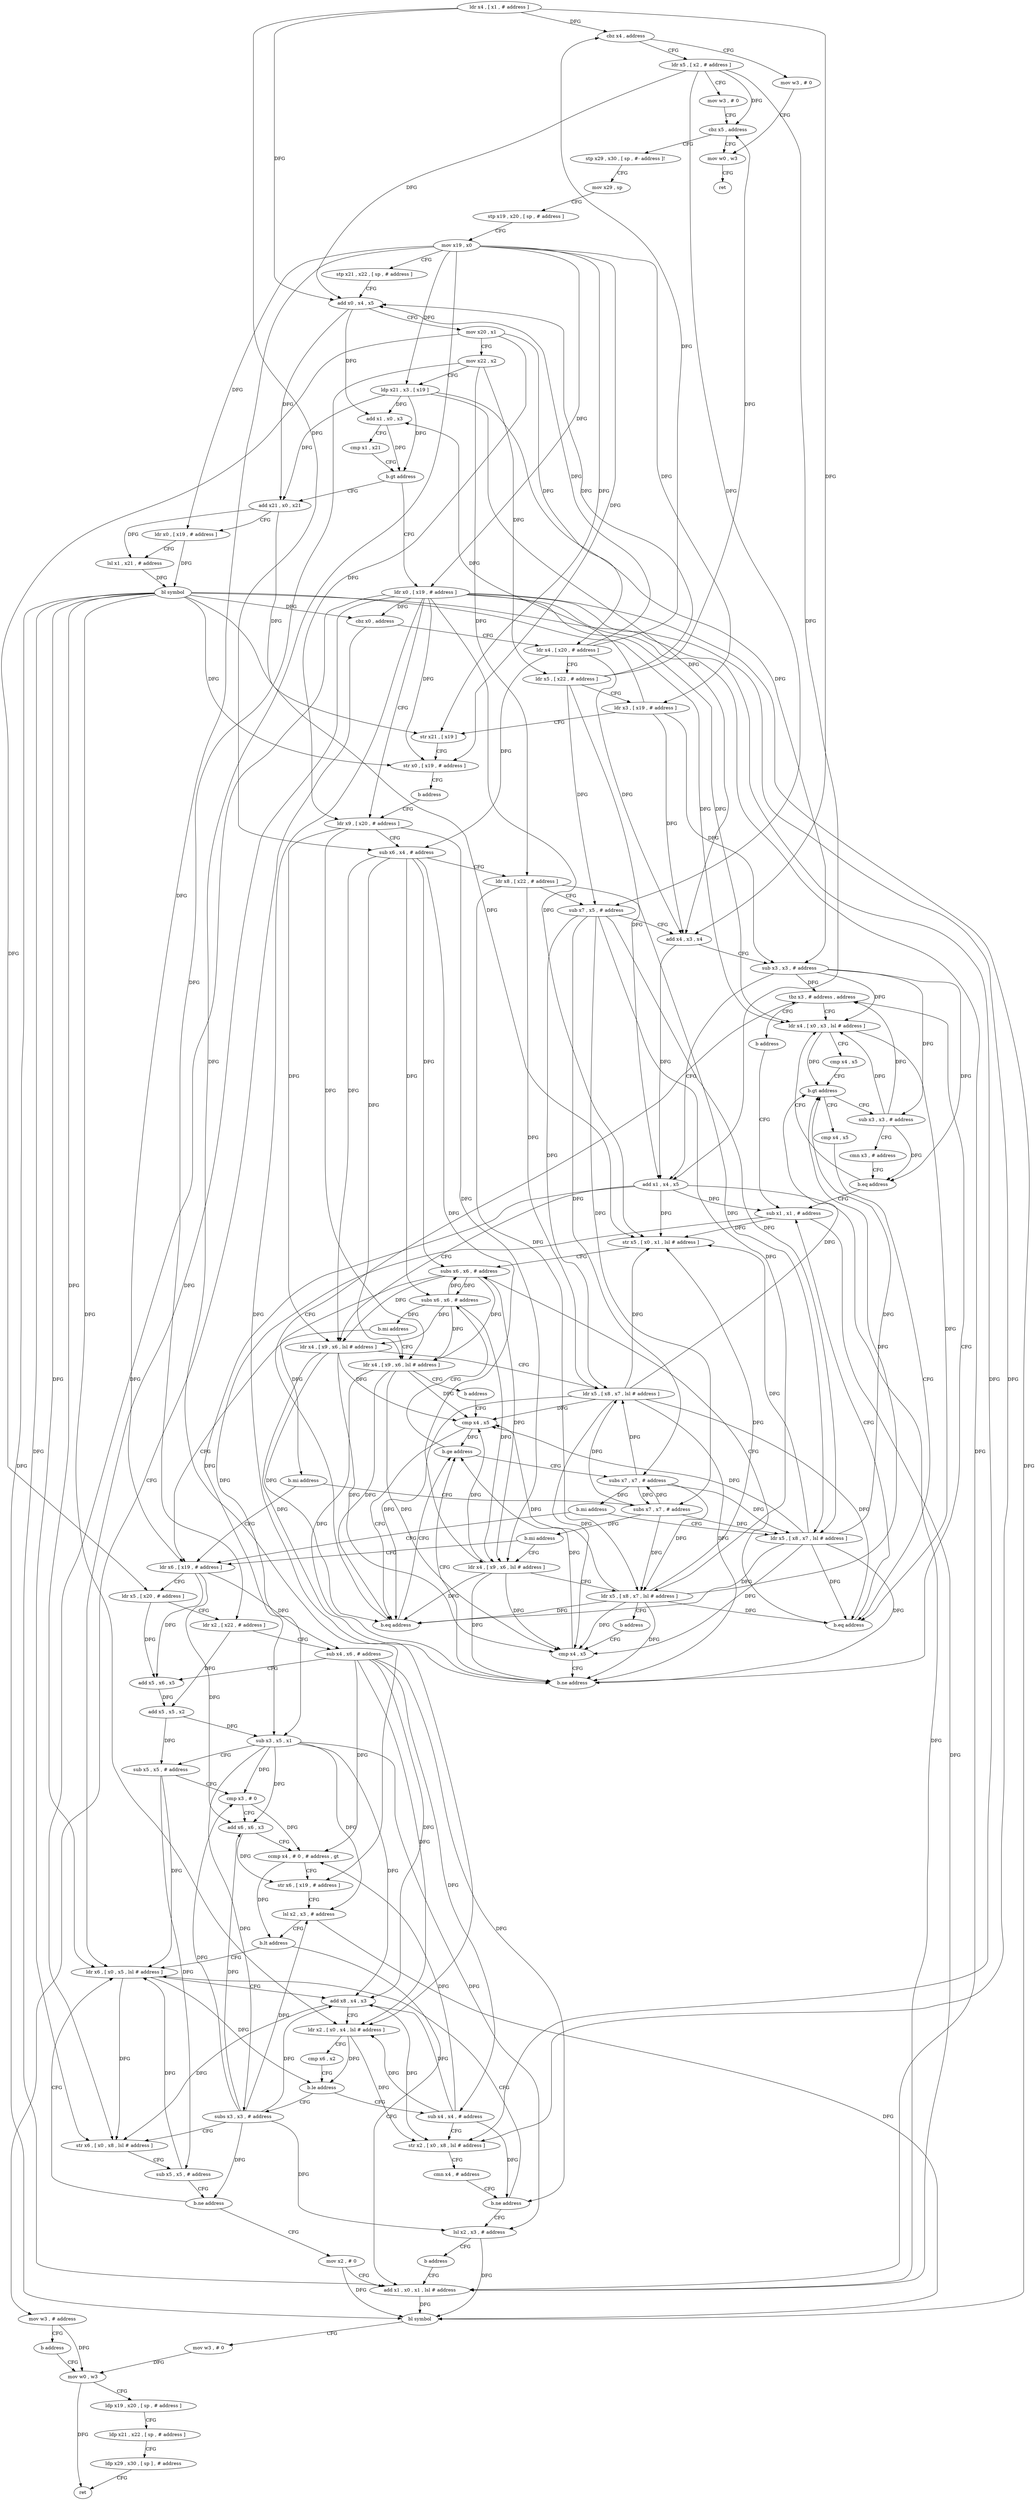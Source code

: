 digraph "func" {
"4330288" [label = "ldr x4 , [ x1 , # address ]" ]
"4330292" [label = "cbz x4 , address" ]
"4330512" [label = "mov w3 , # 0" ]
"4330296" [label = "ldr x5 , [ x2 , # address ]" ]
"4330516" [label = "mov w0 , w3" ]
"4330300" [label = "mov w3 , # 0" ]
"4330304" [label = "cbz x5 , address" ]
"4330308" [label = "stp x29 , x30 , [ sp , #- address ]!" ]
"4330520" [label = "ret" ]
"4330312" [label = "mov x29 , sp" ]
"4330316" [label = "stp x19 , x20 , [ sp , # address ]" ]
"4330320" [label = "mov x19 , x0" ]
"4330324" [label = "stp x21 , x22 , [ sp , # address ]" ]
"4330328" [label = "add x0 , x4 , x5" ]
"4330332" [label = "mov x20 , x1" ]
"4330336" [label = "mov x22 , x2" ]
"4330340" [label = "ldp x21 , x3 , [ x19 ]" ]
"4330344" [label = "add x1 , x0 , x3" ]
"4330348" [label = "cmp x1 , x21" ]
"4330352" [label = "b.gt address" ]
"4330696" [label = "add x21 , x0 , x21" ]
"4330356" [label = "ldr x0 , [ x19 , # address ]" ]
"4330700" [label = "ldr x0 , [ x19 , # address ]" ]
"4330704" [label = "lsl x1 , x21 , # address" ]
"4330708" [label = "bl symbol" ]
"4330712" [label = "cbz x0 , address" ]
"4330740" [label = "mov w3 , # address" ]
"4330716" [label = "ldr x4 , [ x20 , # address ]" ]
"4330360" [label = "ldr x9 , [ x20 , # address ]" ]
"4330744" [label = "b address" ]
"4330632" [label = "mov w0 , w3" ]
"4330720" [label = "ldr x5 , [ x22 , # address ]" ]
"4330724" [label = "ldr x3 , [ x19 , # address ]" ]
"4330728" [label = "str x21 , [ x19 ]" ]
"4330732" [label = "str x0 , [ x19 , # address ]" ]
"4330736" [label = "b address" ]
"4330428" [label = "tbz x3 , # address , address" ]
"4330452" [label = "ldr x4 , [ x0 , x3 , lsl # address ]" ]
"4330432" [label = "b address" ]
"4330404" [label = "b.ge address" ]
"4330656" [label = "subs x6 , x6 , # address" ]
"4330408" [label = "subs x7 , x7 , # address" ]
"4330636" [label = "ldp x19 , x20 , [ sp , # address ]" ]
"4330640" [label = "ldp x21 , x22 , [ sp , # address ]" ]
"4330644" [label = "ldp x29 , x30 , [ sp ] , # address" ]
"4330648" [label = "ret" ]
"4330364" [label = "sub x6 , x4 , # address" ]
"4330368" [label = "ldr x8 , [ x22 , # address ]" ]
"4330372" [label = "sub x7 , x5 , # address" ]
"4330376" [label = "add x4 , x3 , x4" ]
"4330380" [label = "sub x3 , x3 , # address" ]
"4330384" [label = "add x1 , x4 , x5" ]
"4330388" [label = "ldr x4 , [ x9 , x6 , lsl # address ]" ]
"4330392" [label = "ldr x5 , [ x8 , x7 , lsl # address ]" ]
"4330396" [label = "cmp x4 , x5" ]
"4330456" [label = "cmp x4 , x5" ]
"4330460" [label = "b.gt address" ]
"4330440" [label = "sub x3 , x3 , # address" ]
"4330464" [label = "cmp x4 , x5" ]
"4330472" [label = "sub x1 , x1 , # address" ]
"4330660" [label = "b.mi address" ]
"4330524" [label = "ldr x6 , [ x19 , # address ]" ]
"4330664" [label = "ldr x4 , [ x9 , x6 , lsl # address ]" ]
"4330412" [label = "b.mi address" ]
"4330416" [label = "ldr x5 , [ x8 , x7 , lsl # address ]" ]
"4330444" [label = "cmn x3 , # address" ]
"4330448" [label = "b.eq address" ]
"4330468" [label = "b.eq address" ]
"4330480" [label = "subs x6 , x6 , # address" ]
"4330476" [label = "str x5 , [ x0 , x1 , lsl # address ]" ]
"4330528" [label = "ldr x5 , [ x20 , # address ]" ]
"4330532" [label = "ldr x2 , [ x22 , # address ]" ]
"4330536" [label = "sub x4 , x6 , # address" ]
"4330540" [label = "add x5 , x6 , x5" ]
"4330544" [label = "add x5 , x5 , x2" ]
"4330548" [label = "sub x3 , x5 , x1" ]
"4330552" [label = "sub x5 , x5 , # address" ]
"4330556" [label = "cmp x3 , # 0" ]
"4330560" [label = "add x6 , x6 , x3" ]
"4330564" [label = "ccmp x4 , # 0 , # address , gt" ]
"4330568" [label = "str x6 , [ x19 , # address ]" ]
"4330572" [label = "lsl x2 , x3 , # address" ]
"4330576" [label = "b.lt address" ]
"4330620" [label = "add x1 , x0 , x1 , lsl # address" ]
"4330580" [label = "ldr x6 , [ x0 , x5 , lsl # address ]" ]
"4330668" [label = "b address" ]
"4330420" [label = "cmp x4 , x5" ]
"4330484" [label = "b.mi address" ]
"4330488" [label = "subs x7 , x7 , # address" ]
"4330492" [label = "b.mi address" ]
"4330496" [label = "ldr x4 , [ x9 , x6 , lsl # address ]" ]
"4330624" [label = "bl symbol" ]
"4330628" [label = "mov w3 , # 0" ]
"4330584" [label = "add x8 , x4 , x3" ]
"4330588" [label = "ldr x2 , [ x0 , x4 , lsl # address ]" ]
"4330592" [label = "cmp x6 , x2" ]
"4330596" [label = "b.le address" ]
"4330672" [label = "sub x4 , x4 , # address" ]
"4330600" [label = "subs x3 , x3 , # address" ]
"4330400" [label = "b.eq address" ]
"4330500" [label = "ldr x5 , [ x8 , x7 , lsl # address ]" ]
"4330504" [label = "b address" ]
"4330676" [label = "str x2 , [ x0 , x8 , lsl # address ]" ]
"4330680" [label = "cmn x4 , # address" ]
"4330684" [label = "b.ne address" ]
"4330688" [label = "lsl x2 , x3 , # address" ]
"4330604" [label = "str x6 , [ x0 , x8 , lsl # address ]" ]
"4330608" [label = "sub x5 , x5 , # address" ]
"4330612" [label = "b.ne address" ]
"4330616" [label = "mov x2 , # 0" ]
"4330424" [label = "b.ne address" ]
"4330692" [label = "b address" ]
"4330288" -> "4330292" [ label = "DFG" ]
"4330288" -> "4330328" [ label = "DFG" ]
"4330288" -> "4330364" [ label = "DFG" ]
"4330288" -> "4330376" [ label = "DFG" ]
"4330292" -> "4330512" [ label = "CFG" ]
"4330292" -> "4330296" [ label = "CFG" ]
"4330512" -> "4330516" [ label = "CFG" ]
"4330296" -> "4330300" [ label = "CFG" ]
"4330296" -> "4330304" [ label = "DFG" ]
"4330296" -> "4330328" [ label = "DFG" ]
"4330296" -> "4330372" [ label = "DFG" ]
"4330296" -> "4330384" [ label = "DFG" ]
"4330516" -> "4330520" [ label = "CFG" ]
"4330300" -> "4330304" [ label = "CFG" ]
"4330304" -> "4330516" [ label = "CFG" ]
"4330304" -> "4330308" [ label = "CFG" ]
"4330308" -> "4330312" [ label = "CFG" ]
"4330312" -> "4330316" [ label = "CFG" ]
"4330316" -> "4330320" [ label = "CFG" ]
"4330320" -> "4330324" [ label = "CFG" ]
"4330320" -> "4330340" [ label = "DFG" ]
"4330320" -> "4330700" [ label = "DFG" ]
"4330320" -> "4330356" [ label = "DFG" ]
"4330320" -> "4330724" [ label = "DFG" ]
"4330320" -> "4330728" [ label = "DFG" ]
"4330320" -> "4330732" [ label = "DFG" ]
"4330320" -> "4330524" [ label = "DFG" ]
"4330320" -> "4330568" [ label = "DFG" ]
"4330324" -> "4330328" [ label = "CFG" ]
"4330328" -> "4330332" [ label = "CFG" ]
"4330328" -> "4330344" [ label = "DFG" ]
"4330328" -> "4330696" [ label = "DFG" ]
"4330332" -> "4330336" [ label = "CFG" ]
"4330332" -> "4330716" [ label = "DFG" ]
"4330332" -> "4330360" [ label = "DFG" ]
"4330332" -> "4330528" [ label = "DFG" ]
"4330336" -> "4330340" [ label = "CFG" ]
"4330336" -> "4330720" [ label = "DFG" ]
"4330336" -> "4330368" [ label = "DFG" ]
"4330336" -> "4330532" [ label = "DFG" ]
"4330340" -> "4330344" [ label = "DFG" ]
"4330340" -> "4330352" [ label = "DFG" ]
"4330340" -> "4330696" [ label = "DFG" ]
"4330340" -> "4330376" [ label = "DFG" ]
"4330340" -> "4330380" [ label = "DFG" ]
"4330344" -> "4330348" [ label = "CFG" ]
"4330344" -> "4330352" [ label = "DFG" ]
"4330348" -> "4330352" [ label = "CFG" ]
"4330352" -> "4330696" [ label = "CFG" ]
"4330352" -> "4330356" [ label = "CFG" ]
"4330696" -> "4330700" [ label = "CFG" ]
"4330696" -> "4330704" [ label = "DFG" ]
"4330696" -> "4330728" [ label = "DFG" ]
"4330356" -> "4330360" [ label = "CFG" ]
"4330356" -> "4330712" [ label = "DFG" ]
"4330356" -> "4330732" [ label = "DFG" ]
"4330356" -> "4330452" [ label = "DFG" ]
"4330356" -> "4330476" [ label = "DFG" ]
"4330356" -> "4330620" [ label = "DFG" ]
"4330356" -> "4330624" [ label = "DFG" ]
"4330356" -> "4330580" [ label = "DFG" ]
"4330356" -> "4330588" [ label = "DFG" ]
"4330356" -> "4330676" [ label = "DFG" ]
"4330356" -> "4330604" [ label = "DFG" ]
"4330700" -> "4330704" [ label = "CFG" ]
"4330700" -> "4330708" [ label = "DFG" ]
"4330704" -> "4330708" [ label = "DFG" ]
"4330708" -> "4330712" [ label = "DFG" ]
"4330708" -> "4330732" [ label = "DFG" ]
"4330708" -> "4330452" [ label = "DFG" ]
"4330708" -> "4330476" [ label = "DFG" ]
"4330708" -> "4330620" [ label = "DFG" ]
"4330708" -> "4330624" [ label = "DFG" ]
"4330708" -> "4330580" [ label = "DFG" ]
"4330708" -> "4330588" [ label = "DFG" ]
"4330708" -> "4330676" [ label = "DFG" ]
"4330708" -> "4330604" [ label = "DFG" ]
"4330712" -> "4330740" [ label = "CFG" ]
"4330712" -> "4330716" [ label = "CFG" ]
"4330740" -> "4330744" [ label = "CFG" ]
"4330740" -> "4330632" [ label = "DFG" ]
"4330716" -> "4330720" [ label = "CFG" ]
"4330716" -> "4330292" [ label = "DFG" ]
"4330716" -> "4330328" [ label = "DFG" ]
"4330716" -> "4330364" [ label = "DFG" ]
"4330716" -> "4330376" [ label = "DFG" ]
"4330360" -> "4330364" [ label = "CFG" ]
"4330360" -> "4330388" [ label = "DFG" ]
"4330360" -> "4330664" [ label = "DFG" ]
"4330360" -> "4330496" [ label = "DFG" ]
"4330744" -> "4330632" [ label = "CFG" ]
"4330632" -> "4330636" [ label = "CFG" ]
"4330632" -> "4330648" [ label = "DFG" ]
"4330720" -> "4330724" [ label = "CFG" ]
"4330720" -> "4330304" [ label = "DFG" ]
"4330720" -> "4330328" [ label = "DFG" ]
"4330720" -> "4330372" [ label = "DFG" ]
"4330720" -> "4330384" [ label = "DFG" ]
"4330724" -> "4330728" [ label = "CFG" ]
"4330724" -> "4330344" [ label = "DFG" ]
"4330724" -> "4330376" [ label = "DFG" ]
"4330724" -> "4330380" [ label = "DFG" ]
"4330728" -> "4330732" [ label = "CFG" ]
"4330732" -> "4330736" [ label = "CFG" ]
"4330736" -> "4330360" [ label = "CFG" ]
"4330428" -> "4330452" [ label = "CFG" ]
"4330428" -> "4330432" [ label = "CFG" ]
"4330452" -> "4330456" [ label = "CFG" ]
"4330452" -> "4330460" [ label = "DFG" ]
"4330452" -> "4330468" [ label = "DFG" ]
"4330432" -> "4330472" [ label = "CFG" ]
"4330404" -> "4330656" [ label = "CFG" ]
"4330404" -> "4330408" [ label = "CFG" ]
"4330656" -> "4330660" [ label = "DFG" ]
"4330656" -> "4330388" [ label = "DFG" ]
"4330656" -> "4330664" [ label = "DFG" ]
"4330656" -> "4330480" [ label = "DFG" ]
"4330656" -> "4330496" [ label = "DFG" ]
"4330408" -> "4330412" [ label = "DFG" ]
"4330408" -> "4330392" [ label = "DFG" ]
"4330408" -> "4330416" [ label = "DFG" ]
"4330408" -> "4330488" [ label = "DFG" ]
"4330408" -> "4330500" [ label = "DFG" ]
"4330636" -> "4330640" [ label = "CFG" ]
"4330640" -> "4330644" [ label = "CFG" ]
"4330644" -> "4330648" [ label = "CFG" ]
"4330364" -> "4330368" [ label = "CFG" ]
"4330364" -> "4330388" [ label = "DFG" ]
"4330364" -> "4330656" [ label = "DFG" ]
"4330364" -> "4330664" [ label = "DFG" ]
"4330364" -> "4330480" [ label = "DFG" ]
"4330364" -> "4330496" [ label = "DFG" ]
"4330368" -> "4330372" [ label = "CFG" ]
"4330368" -> "4330392" [ label = "DFG" ]
"4330368" -> "4330416" [ label = "DFG" ]
"4330368" -> "4330500" [ label = "DFG" ]
"4330372" -> "4330376" [ label = "CFG" ]
"4330372" -> "4330392" [ label = "DFG" ]
"4330372" -> "4330408" [ label = "DFG" ]
"4330372" -> "4330416" [ label = "DFG" ]
"4330372" -> "4330488" [ label = "DFG" ]
"4330372" -> "4330500" [ label = "DFG" ]
"4330376" -> "4330380" [ label = "CFG" ]
"4330376" -> "4330384" [ label = "DFG" ]
"4330380" -> "4330384" [ label = "CFG" ]
"4330380" -> "4330428" [ label = "DFG" ]
"4330380" -> "4330452" [ label = "DFG" ]
"4330380" -> "4330440" [ label = "DFG" ]
"4330380" -> "4330448" [ label = "DFG" ]
"4330384" -> "4330388" [ label = "CFG" ]
"4330384" -> "4330472" [ label = "DFG" ]
"4330384" -> "4330476" [ label = "DFG" ]
"4330384" -> "4330548" [ label = "DFG" ]
"4330384" -> "4330620" [ label = "DFG" ]
"4330388" -> "4330392" [ label = "CFG" ]
"4330388" -> "4330396" [ label = "DFG" ]
"4330388" -> "4330400" [ label = "DFG" ]
"4330388" -> "4330420" [ label = "DFG" ]
"4330388" -> "4330424" [ label = "DFG" ]
"4330392" -> "4330396" [ label = "DFG" ]
"4330392" -> "4330400" [ label = "DFG" ]
"4330392" -> "4330460" [ label = "DFG" ]
"4330392" -> "4330468" [ label = "DFG" ]
"4330392" -> "4330476" [ label = "DFG" ]
"4330392" -> "4330420" [ label = "DFG" ]
"4330392" -> "4330424" [ label = "DFG" ]
"4330396" -> "4330400" [ label = "CFG" ]
"4330396" -> "4330404" [ label = "DFG" ]
"4330456" -> "4330460" [ label = "CFG" ]
"4330460" -> "4330440" [ label = "CFG" ]
"4330460" -> "4330464" [ label = "CFG" ]
"4330440" -> "4330444" [ label = "CFG" ]
"4330440" -> "4330428" [ label = "DFG" ]
"4330440" -> "4330452" [ label = "DFG" ]
"4330440" -> "4330448" [ label = "DFG" ]
"4330464" -> "4330468" [ label = "CFG" ]
"4330472" -> "4330476" [ label = "DFG" ]
"4330472" -> "4330548" [ label = "DFG" ]
"4330472" -> "4330620" [ label = "DFG" ]
"4330660" -> "4330524" [ label = "CFG" ]
"4330660" -> "4330664" [ label = "CFG" ]
"4330524" -> "4330528" [ label = "CFG" ]
"4330524" -> "4330536" [ label = "DFG" ]
"4330524" -> "4330540" [ label = "DFG" ]
"4330524" -> "4330560" [ label = "DFG" ]
"4330664" -> "4330668" [ label = "CFG" ]
"4330664" -> "4330396" [ label = "DFG" ]
"4330664" -> "4330400" [ label = "DFG" ]
"4330664" -> "4330420" [ label = "DFG" ]
"4330664" -> "4330424" [ label = "DFG" ]
"4330412" -> "4330524" [ label = "CFG" ]
"4330412" -> "4330416" [ label = "CFG" ]
"4330416" -> "4330420" [ label = "DFG" ]
"4330416" -> "4330396" [ label = "DFG" ]
"4330416" -> "4330400" [ label = "DFG" ]
"4330416" -> "4330460" [ label = "DFG" ]
"4330416" -> "4330468" [ label = "DFG" ]
"4330416" -> "4330476" [ label = "DFG" ]
"4330416" -> "4330424" [ label = "DFG" ]
"4330444" -> "4330448" [ label = "CFG" ]
"4330448" -> "4330472" [ label = "CFG" ]
"4330448" -> "4330452" [ label = "CFG" ]
"4330468" -> "4330480" [ label = "CFG" ]
"4330468" -> "4330472" [ label = "CFG" ]
"4330480" -> "4330484" [ label = "DFG" ]
"4330480" -> "4330388" [ label = "DFG" ]
"4330480" -> "4330656" [ label = "DFG" ]
"4330480" -> "4330664" [ label = "DFG" ]
"4330480" -> "4330496" [ label = "DFG" ]
"4330476" -> "4330480" [ label = "CFG" ]
"4330528" -> "4330532" [ label = "CFG" ]
"4330528" -> "4330540" [ label = "DFG" ]
"4330532" -> "4330536" [ label = "CFG" ]
"4330532" -> "4330544" [ label = "DFG" ]
"4330536" -> "4330540" [ label = "CFG" ]
"4330536" -> "4330564" [ label = "DFG" ]
"4330536" -> "4330584" [ label = "DFG" ]
"4330536" -> "4330588" [ label = "DFG" ]
"4330536" -> "4330672" [ label = "DFG" ]
"4330536" -> "4330684" [ label = "DFG" ]
"4330540" -> "4330544" [ label = "DFG" ]
"4330544" -> "4330548" [ label = "DFG" ]
"4330544" -> "4330552" [ label = "DFG" ]
"4330548" -> "4330552" [ label = "CFG" ]
"4330548" -> "4330556" [ label = "DFG" ]
"4330548" -> "4330560" [ label = "DFG" ]
"4330548" -> "4330572" [ label = "DFG" ]
"4330548" -> "4330584" [ label = "DFG" ]
"4330548" -> "4330600" [ label = "DFG" ]
"4330548" -> "4330688" [ label = "DFG" ]
"4330552" -> "4330556" [ label = "CFG" ]
"4330552" -> "4330580" [ label = "DFG" ]
"4330552" -> "4330608" [ label = "DFG" ]
"4330556" -> "4330560" [ label = "CFG" ]
"4330556" -> "4330564" [ label = "DFG" ]
"4330560" -> "4330564" [ label = "CFG" ]
"4330560" -> "4330568" [ label = "DFG" ]
"4330564" -> "4330568" [ label = "CFG" ]
"4330564" -> "4330576" [ label = "DFG" ]
"4330568" -> "4330572" [ label = "CFG" ]
"4330572" -> "4330576" [ label = "CFG" ]
"4330572" -> "4330624" [ label = "DFG" ]
"4330576" -> "4330620" [ label = "CFG" ]
"4330576" -> "4330580" [ label = "CFG" ]
"4330620" -> "4330624" [ label = "DFG" ]
"4330580" -> "4330584" [ label = "CFG" ]
"4330580" -> "4330596" [ label = "DFG" ]
"4330580" -> "4330604" [ label = "DFG" ]
"4330668" -> "4330396" [ label = "CFG" ]
"4330420" -> "4330424" [ label = "CFG" ]
"4330420" -> "4330404" [ label = "DFG" ]
"4330484" -> "4330524" [ label = "CFG" ]
"4330484" -> "4330488" [ label = "CFG" ]
"4330488" -> "4330492" [ label = "DFG" ]
"4330488" -> "4330392" [ label = "DFG" ]
"4330488" -> "4330408" [ label = "DFG" ]
"4330488" -> "4330416" [ label = "DFG" ]
"4330488" -> "4330500" [ label = "DFG" ]
"4330492" -> "4330524" [ label = "CFG" ]
"4330492" -> "4330496" [ label = "CFG" ]
"4330496" -> "4330500" [ label = "CFG" ]
"4330496" -> "4330396" [ label = "DFG" ]
"4330496" -> "4330400" [ label = "DFG" ]
"4330496" -> "4330420" [ label = "DFG" ]
"4330496" -> "4330424" [ label = "DFG" ]
"4330624" -> "4330628" [ label = "CFG" ]
"4330628" -> "4330632" [ label = "DFG" ]
"4330584" -> "4330588" [ label = "CFG" ]
"4330584" -> "4330676" [ label = "DFG" ]
"4330584" -> "4330604" [ label = "DFG" ]
"4330588" -> "4330592" [ label = "CFG" ]
"4330588" -> "4330596" [ label = "DFG" ]
"4330588" -> "4330676" [ label = "DFG" ]
"4330592" -> "4330596" [ label = "CFG" ]
"4330596" -> "4330672" [ label = "CFG" ]
"4330596" -> "4330600" [ label = "CFG" ]
"4330672" -> "4330676" [ label = "CFG" ]
"4330672" -> "4330564" [ label = "DFG" ]
"4330672" -> "4330588" [ label = "DFG" ]
"4330672" -> "4330584" [ label = "DFG" ]
"4330672" -> "4330684" [ label = "DFG" ]
"4330600" -> "4330604" [ label = "CFG" ]
"4330600" -> "4330556" [ label = "DFG" ]
"4330600" -> "4330560" [ label = "DFG" ]
"4330600" -> "4330572" [ label = "DFG" ]
"4330600" -> "4330584" [ label = "DFG" ]
"4330600" -> "4330688" [ label = "DFG" ]
"4330600" -> "4330612" [ label = "DFG" ]
"4330400" -> "4330428" [ label = "CFG" ]
"4330400" -> "4330404" [ label = "CFG" ]
"4330500" -> "4330504" [ label = "CFG" ]
"4330500" -> "4330396" [ label = "DFG" ]
"4330500" -> "4330400" [ label = "DFG" ]
"4330500" -> "4330460" [ label = "DFG" ]
"4330500" -> "4330468" [ label = "DFG" ]
"4330500" -> "4330476" [ label = "DFG" ]
"4330500" -> "4330420" [ label = "DFG" ]
"4330500" -> "4330424" [ label = "DFG" ]
"4330504" -> "4330420" [ label = "CFG" ]
"4330676" -> "4330680" [ label = "CFG" ]
"4330680" -> "4330684" [ label = "CFG" ]
"4330684" -> "4330580" [ label = "CFG" ]
"4330684" -> "4330688" [ label = "CFG" ]
"4330688" -> "4330692" [ label = "CFG" ]
"4330688" -> "4330624" [ label = "DFG" ]
"4330604" -> "4330608" [ label = "CFG" ]
"4330608" -> "4330612" [ label = "CFG" ]
"4330608" -> "4330580" [ label = "DFG" ]
"4330612" -> "4330580" [ label = "CFG" ]
"4330612" -> "4330616" [ label = "CFG" ]
"4330616" -> "4330620" [ label = "CFG" ]
"4330616" -> "4330624" [ label = "DFG" ]
"4330424" -> "4330404" [ label = "CFG" ]
"4330424" -> "4330428" [ label = "CFG" ]
"4330692" -> "4330620" [ label = "CFG" ]
}
